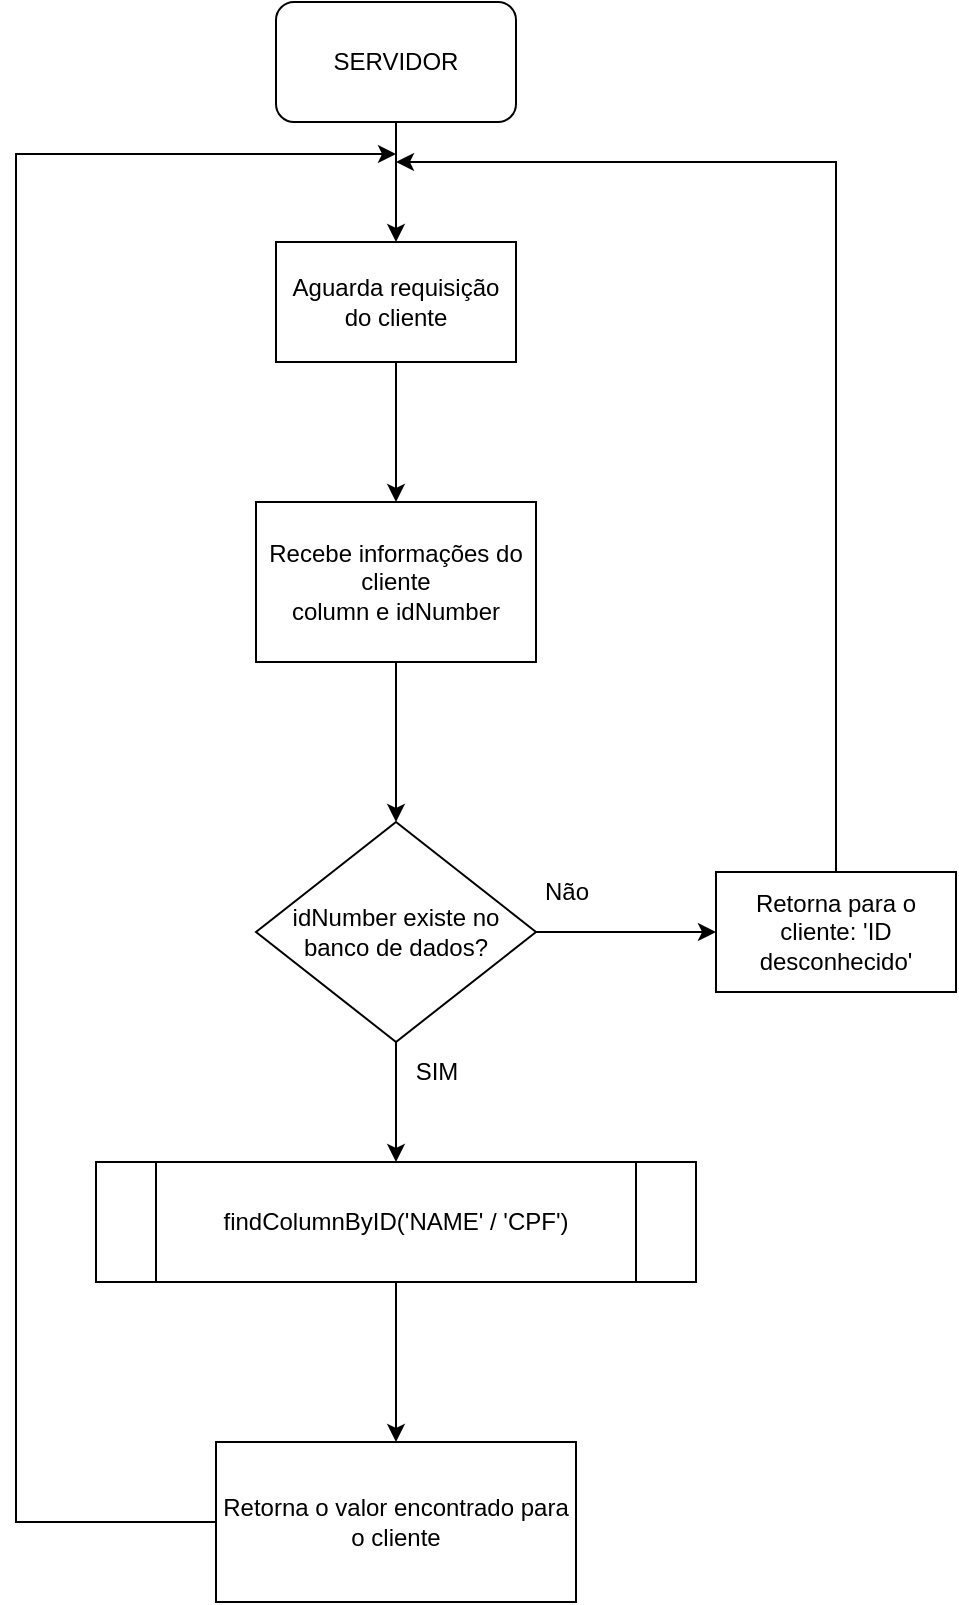 <mxfile version="20.3.0" type="device"><diagram id="ltc1lwH01tuShChCpaDu" name="Página-1"><mxGraphModel dx="782" dy="706" grid="1" gridSize="10" guides="1" tooltips="1" connect="1" arrows="1" fold="1" page="1" pageScale="1" pageWidth="827" pageHeight="1169" math="0" shadow="0"><root><mxCell id="0"/><mxCell id="1" parent="0"/><mxCell id="NEYg9nOhE_4pZIxsLhVO-22" value="" style="edgeStyle=orthogonalEdgeStyle;rounded=0;orthogonalLoop=1;jettySize=auto;html=1;" edge="1" parent="1" source="NEYg9nOhE_4pZIxsLhVO-1" target="NEYg9nOhE_4pZIxsLhVO-21"><mxGeometry relative="1" as="geometry"/></mxCell><mxCell id="NEYg9nOhE_4pZIxsLhVO-1" value="SERVIDOR" style="rounded=1;whiteSpace=wrap;html=1;" vertex="1" parent="1"><mxGeometry x="260" y="90" width="120" height="60" as="geometry"/></mxCell><mxCell id="NEYg9nOhE_4pZIxsLhVO-5" value="" style="edgeStyle=orthogonalEdgeStyle;rounded=0;orthogonalLoop=1;jettySize=auto;html=1;" edge="1" parent="1" source="NEYg9nOhE_4pZIxsLhVO-2"><mxGeometry relative="1" as="geometry"><mxPoint x="320" y="500" as="targetPoint"/></mxGeometry></mxCell><mxCell id="NEYg9nOhE_4pZIxsLhVO-2" value="Recebe informações do cliente&lt;br&gt;column e idNumber" style="rounded=0;whiteSpace=wrap;html=1;" vertex="1" parent="1"><mxGeometry x="250" y="340" width="140" height="80" as="geometry"/></mxCell><mxCell id="NEYg9nOhE_4pZIxsLhVO-8" value="" style="edgeStyle=orthogonalEdgeStyle;rounded=0;orthogonalLoop=1;jettySize=auto;html=1;" edge="1" parent="1" source="NEYg9nOhE_4pZIxsLhVO-6" target="NEYg9nOhE_4pZIxsLhVO-7"><mxGeometry relative="1" as="geometry"/></mxCell><mxCell id="NEYg9nOhE_4pZIxsLhVO-11" value="" style="edgeStyle=orthogonalEdgeStyle;rounded=0;orthogonalLoop=1;jettySize=auto;html=1;" edge="1" parent="1" source="NEYg9nOhE_4pZIxsLhVO-6"><mxGeometry relative="1" as="geometry"><mxPoint x="320" y="670" as="targetPoint"/></mxGeometry></mxCell><mxCell id="NEYg9nOhE_4pZIxsLhVO-6" value="idNumber existe no banco de dados?" style="rhombus;whiteSpace=wrap;html=1;" vertex="1" parent="1"><mxGeometry x="250" y="500" width="140" height="110" as="geometry"/></mxCell><mxCell id="NEYg9nOhE_4pZIxsLhVO-26" style="edgeStyle=orthogonalEdgeStyle;rounded=0;orthogonalLoop=1;jettySize=auto;html=1;" edge="1" parent="1" source="NEYg9nOhE_4pZIxsLhVO-7"><mxGeometry relative="1" as="geometry"><mxPoint x="320" y="170" as="targetPoint"/><Array as="points"><mxPoint x="540" y="170"/></Array></mxGeometry></mxCell><mxCell id="NEYg9nOhE_4pZIxsLhVO-7" value="Retorna para o cliente: 'ID desconhecido'" style="whiteSpace=wrap;html=1;" vertex="1" parent="1"><mxGeometry x="480" y="525" width="120" height="60" as="geometry"/></mxCell><mxCell id="NEYg9nOhE_4pZIxsLhVO-9" value="Não" style="text;html=1;align=center;verticalAlign=middle;resizable=0;points=[];autosize=1;strokeColor=none;fillColor=none;" vertex="1" parent="1"><mxGeometry x="380" y="520" width="50" height="30" as="geometry"/></mxCell><mxCell id="NEYg9nOhE_4pZIxsLhVO-12" value="SIM" style="text;html=1;align=center;verticalAlign=middle;resizable=0;points=[];autosize=1;strokeColor=none;fillColor=none;" vertex="1" parent="1"><mxGeometry x="320" y="610" width="40" height="30" as="geometry"/></mxCell><mxCell id="NEYg9nOhE_4pZIxsLhVO-20" value="" style="edgeStyle=orthogonalEdgeStyle;rounded=0;orthogonalLoop=1;jettySize=auto;html=1;" edge="1" parent="1" source="NEYg9nOhE_4pZIxsLhVO-18" target="NEYg9nOhE_4pZIxsLhVO-19"><mxGeometry relative="1" as="geometry"/></mxCell><mxCell id="NEYg9nOhE_4pZIxsLhVO-18" value="findColumnByID('NAME' / 'CPF')" style="shape=process;whiteSpace=wrap;html=1;backgroundOutline=1;" vertex="1" parent="1"><mxGeometry x="170" y="670" width="300" height="60" as="geometry"/></mxCell><mxCell id="NEYg9nOhE_4pZIxsLhVO-27" style="edgeStyle=orthogonalEdgeStyle;rounded=0;orthogonalLoop=1;jettySize=auto;html=1;" edge="1" parent="1" source="NEYg9nOhE_4pZIxsLhVO-19"><mxGeometry relative="1" as="geometry"><mxPoint x="320" y="166" as="targetPoint"/><Array as="points"><mxPoint x="130" y="850"/><mxPoint x="130" y="166"/></Array></mxGeometry></mxCell><mxCell id="NEYg9nOhE_4pZIxsLhVO-19" value="Retorna o valor encontrado para o cliente" style="whiteSpace=wrap;html=1;" vertex="1" parent="1"><mxGeometry x="230" y="810" width="180" height="80" as="geometry"/></mxCell><mxCell id="NEYg9nOhE_4pZIxsLhVO-23" value="" style="edgeStyle=orthogonalEdgeStyle;rounded=0;orthogonalLoop=1;jettySize=auto;html=1;" edge="1" parent="1" source="NEYg9nOhE_4pZIxsLhVO-21" target="NEYg9nOhE_4pZIxsLhVO-2"><mxGeometry relative="1" as="geometry"/></mxCell><mxCell id="NEYg9nOhE_4pZIxsLhVO-21" value="Aguarda requisição do cliente" style="rounded=0;whiteSpace=wrap;html=1;" vertex="1" parent="1"><mxGeometry x="260" y="210" width="120" height="60" as="geometry"/></mxCell></root></mxGraphModel></diagram></mxfile>